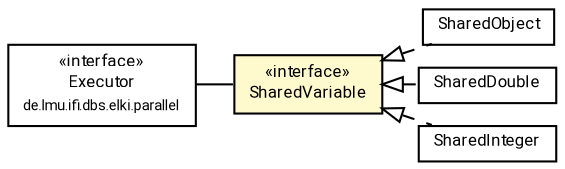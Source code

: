 #!/usr/local/bin/dot
#
# Class diagram 
# Generated by UMLGraph version R5_7_2-60-g0e99a6 (http://www.spinellis.gr/umlgraph/)
#

digraph G {
	graph [fontnames="svg"]
	edge [fontname="Roboto",fontsize=7,labelfontname="Roboto",labelfontsize=7,color="black"];
	node [fontname="Roboto",fontcolor="black",fontsize=8,shape=plaintext,margin=0,width=0,height=0];
	nodesep=0.15;
	ranksep=0.25;
	rankdir=LR;
	// de.lmu.ifi.dbs.elki.parallel.variables.SharedObject<T>
	c9311710 [label=<<table title="de.lmu.ifi.dbs.elki.parallel.variables.SharedObject" border="0" cellborder="1" cellspacing="0" cellpadding="2" href="SharedObject.html" target="_parent">
		<tr><td><table border="0" cellspacing="0" cellpadding="1">
		<tr><td align="center" balign="center"> <font face="Roboto">SharedObject</font> </td></tr>
		</table></td></tr>
		</table>>, URL="SharedObject.html"];
	// de.lmu.ifi.dbs.elki.parallel.variables.SharedDouble
	c9311712 [label=<<table title="de.lmu.ifi.dbs.elki.parallel.variables.SharedDouble" border="0" cellborder="1" cellspacing="0" cellpadding="2" href="SharedDouble.html" target="_parent">
		<tr><td><table border="0" cellspacing="0" cellpadding="1">
		<tr><td align="center" balign="center"> <font face="Roboto">SharedDouble</font> </td></tr>
		</table></td></tr>
		</table>>, URL="SharedDouble.html"];
	// de.lmu.ifi.dbs.elki.parallel.variables.SharedVariable<I extends de.lmu.ifi.dbs.elki.parallel.variables.SharedVariable.Instance<?>>
	c9311714 [label=<<table title="de.lmu.ifi.dbs.elki.parallel.variables.SharedVariable" border="0" cellborder="1" cellspacing="0" cellpadding="2" bgcolor="lemonChiffon" href="SharedVariable.html" target="_parent">
		<tr><td><table border="0" cellspacing="0" cellpadding="1">
		<tr><td align="center" balign="center"> &#171;interface&#187; </td></tr>
		<tr><td align="center" balign="center"> <font face="Roboto">SharedVariable</font> </td></tr>
		</table></td></tr>
		</table>>, URL="SharedVariable.html"];
	// de.lmu.ifi.dbs.elki.parallel.variables.SharedInteger
	c9311716 [label=<<table title="de.lmu.ifi.dbs.elki.parallel.variables.SharedInteger" border="0" cellborder="1" cellspacing="0" cellpadding="2" href="SharedInteger.html" target="_parent">
		<tr><td><table border="0" cellspacing="0" cellpadding="1">
		<tr><td align="center" balign="center"> <font face="Roboto">SharedInteger</font> </td></tr>
		</table></td></tr>
		</table>>, URL="SharedInteger.html"];
	// de.lmu.ifi.dbs.elki.parallel.Executor
	c9311735 [label=<<table title="de.lmu.ifi.dbs.elki.parallel.Executor" border="0" cellborder="1" cellspacing="0" cellpadding="2" href="../Executor.html" target="_parent">
		<tr><td><table border="0" cellspacing="0" cellpadding="1">
		<tr><td align="center" balign="center"> &#171;interface&#187; </td></tr>
		<tr><td align="center" balign="center"> <font face="Roboto">Executor</font> </td></tr>
		<tr><td align="center" balign="center"> <font face="Roboto" point-size="7.0">de.lmu.ifi.dbs.elki.parallel</font> </td></tr>
		</table></td></tr>
		</table>>, URL="../Executor.html"];
	// de.lmu.ifi.dbs.elki.parallel.variables.SharedObject<T> implements de.lmu.ifi.dbs.elki.parallel.variables.SharedVariable<I extends de.lmu.ifi.dbs.elki.parallel.variables.SharedVariable.Instance<?>>
	c9311714 -> c9311710 [arrowtail=empty,style=dashed,dir=back,weight=9];
	// de.lmu.ifi.dbs.elki.parallel.variables.SharedDouble implements de.lmu.ifi.dbs.elki.parallel.variables.SharedVariable<I extends de.lmu.ifi.dbs.elki.parallel.variables.SharedVariable.Instance<?>>
	c9311714 -> c9311712 [arrowtail=empty,style=dashed,dir=back,weight=9];
	// de.lmu.ifi.dbs.elki.parallel.variables.SharedInteger implements de.lmu.ifi.dbs.elki.parallel.variables.SharedVariable<I extends de.lmu.ifi.dbs.elki.parallel.variables.SharedVariable.Instance<?>>
	c9311714 -> c9311716 [arrowtail=empty,style=dashed,dir=back,weight=9];
	// de.lmu.ifi.dbs.elki.parallel.Executor assoc de.lmu.ifi.dbs.elki.parallel.variables.SharedVariable<I extends de.lmu.ifi.dbs.elki.parallel.variables.SharedVariable.Instance<?>>
	c9311735 -> c9311714 [arrowhead=none,weight=2];
}

